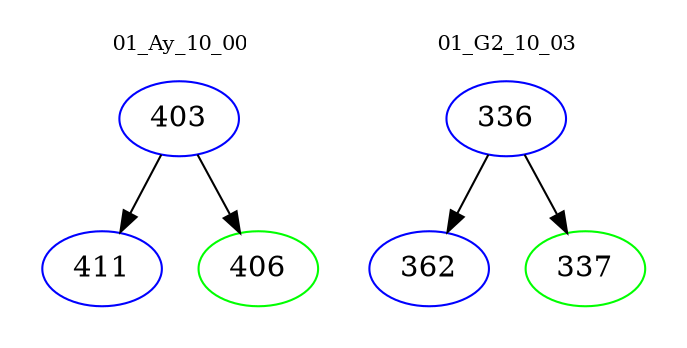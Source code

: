 digraph{
subgraph cluster_0 {
color = white
label = "01_Ay_10_00";
fontsize=10;
T0_403 [label="403", color="blue"]
T0_403 -> T0_411 [color="black"]
T0_411 [label="411", color="blue"]
T0_403 -> T0_406 [color="black"]
T0_406 [label="406", color="green"]
}
subgraph cluster_1 {
color = white
label = "01_G2_10_03";
fontsize=10;
T1_336 [label="336", color="blue"]
T1_336 -> T1_362 [color="black"]
T1_362 [label="362", color="blue"]
T1_336 -> T1_337 [color="black"]
T1_337 [label="337", color="green"]
}
}
